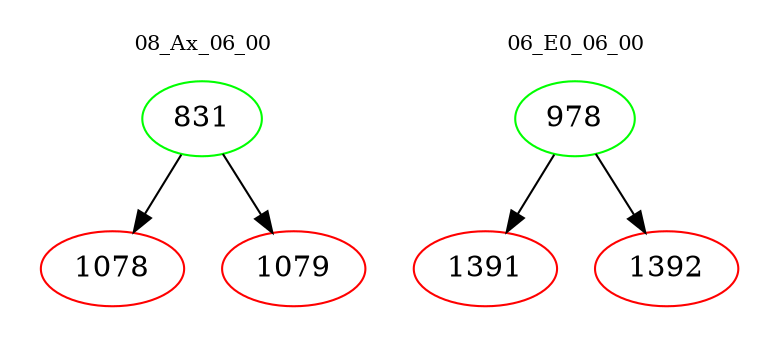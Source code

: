 digraph{
subgraph cluster_0 {
color = white
label = "08_Ax_06_00";
fontsize=10;
T0_831 [label="831", color="green"]
T0_831 -> T0_1078 [color="black"]
T0_1078 [label="1078", color="red"]
T0_831 -> T0_1079 [color="black"]
T0_1079 [label="1079", color="red"]
}
subgraph cluster_1 {
color = white
label = "06_E0_06_00";
fontsize=10;
T1_978 [label="978", color="green"]
T1_978 -> T1_1391 [color="black"]
T1_1391 [label="1391", color="red"]
T1_978 -> T1_1392 [color="black"]
T1_1392 [label="1392", color="red"]
}
}
